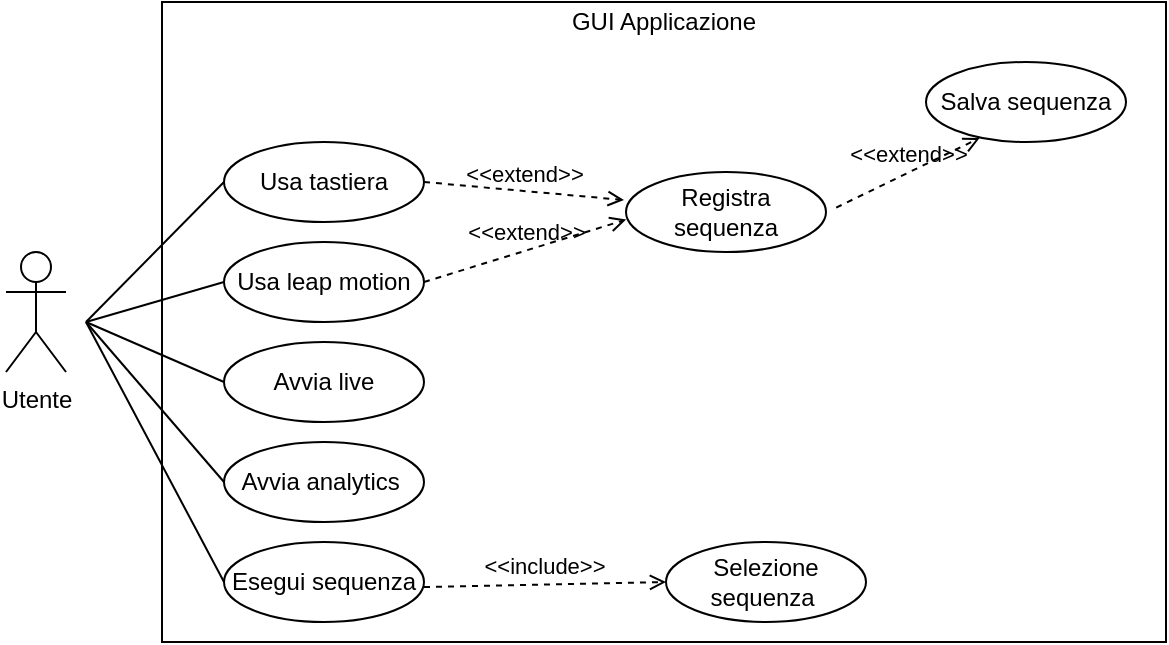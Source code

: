 <mxfile version="15.3.0" type="device"><diagram id="J19awK8JnD5kgZb9FAtD" name="Page-1"><mxGraphModel dx="716" dy="443" grid="1" gridSize="10" guides="1" tooltips="1" connect="1" arrows="1" fold="1" page="1" pageScale="1" pageWidth="827" pageHeight="1169" math="0" shadow="0"><root><mxCell id="0"/><mxCell id="1" parent="0"/><mxCell id="U6G1XPw6cTHbE5iH5S9L-22" value="" style="rounded=0;whiteSpace=wrap;html=1;" vertex="1" parent="1"><mxGeometry x="258" y="200" width="502" height="320" as="geometry"/></mxCell><mxCell id="U6G1XPw6cTHbE5iH5S9L-1" value="Utente" style="shape=umlActor;verticalLabelPosition=bottom;verticalAlign=top;html=1;outlineConnect=0;" vertex="1" parent="1"><mxGeometry x="180" y="325" width="30" height="60" as="geometry"/></mxCell><mxCell id="U6G1XPw6cTHbE5iH5S9L-3" value="Usa leap motion" style="ellipse;whiteSpace=wrap;html=1;align=center;" vertex="1" parent="1"><mxGeometry x="289" y="320" width="100" height="40" as="geometry"/></mxCell><mxCell id="U6G1XPw6cTHbE5iH5S9L-9" value="&amp;lt;&amp;lt;extend&amp;gt;&amp;gt;" style="html=1;verticalAlign=bottom;labelBackgroundColor=none;endArrow=open;endFill=0;dashed=1;entryX=0.001;entryY=0.595;entryDx=0;entryDy=0;exitX=1;exitY=0.5;exitDx=0;exitDy=0;entryPerimeter=0;" edge="1" parent="1" source="U6G1XPw6cTHbE5iH5S9L-3" target="U6G1XPw6cTHbE5iH5S9L-31"><mxGeometry x="0.002" width="160" relative="1" as="geometry"><mxPoint x="399" y="375" as="sourcePoint"/><mxPoint x="499" y="315" as="targetPoint"/><mxPoint as="offset"/></mxGeometry></mxCell><mxCell id="U6G1XPw6cTHbE5iH5S9L-10" value="Avvia live" style="ellipse;whiteSpace=wrap;html=1;align=center;" vertex="1" parent="1"><mxGeometry x="289" y="370" width="100" height="40" as="geometry"/></mxCell><mxCell id="U6G1XPw6cTHbE5iH5S9L-13" value="Avvia analytics&amp;nbsp;" style="ellipse;whiteSpace=wrap;html=1;align=center;" vertex="1" parent="1"><mxGeometry x="289" y="420" width="100" height="40" as="geometry"/></mxCell><mxCell id="U6G1XPw6cTHbE5iH5S9L-16" value="Salva sequenza" style="ellipse;whiteSpace=wrap;html=1;align=center;" vertex="1" parent="1"><mxGeometry x="640" y="230" width="100" height="40" as="geometry"/></mxCell><mxCell id="U6G1XPw6cTHbE5iH5S9L-18" value="&amp;lt;&amp;lt;extend&amp;gt;&amp;gt;" style="html=1;verticalAlign=bottom;labelBackgroundColor=none;endArrow=open;endFill=0;dashed=1;entryX=0.268;entryY=0.951;entryDx=0;entryDy=0;entryPerimeter=0;exitX=0.961;exitY=0.195;exitDx=0;exitDy=0;exitPerimeter=0;" edge="1" parent="1" target="U6G1XPw6cTHbE5iH5S9L-16"><mxGeometry x="0.009" width="160" relative="1" as="geometry"><mxPoint x="595.1" y="302.8" as="sourcePoint"/><mxPoint x="697.4" y="328.8" as="targetPoint"/><mxPoint as="offset"/></mxGeometry></mxCell><mxCell id="U6G1XPw6cTHbE5iH5S9L-30" value="Usa tastiera" style="ellipse;whiteSpace=wrap;html=1;align=center;" vertex="1" parent="1"><mxGeometry x="289" y="270" width="100" height="40" as="geometry"/></mxCell><mxCell id="U6G1XPw6cTHbE5iH5S9L-31" value="Registra sequenza" style="ellipse;whiteSpace=wrap;html=1;align=center;" vertex="1" parent="1"><mxGeometry x="490" y="285" width="100" height="40" as="geometry"/></mxCell><mxCell id="U6G1XPw6cTHbE5iH5S9L-32" value="&amp;lt;&amp;lt;extend&amp;gt;&amp;gt;" style="html=1;verticalAlign=bottom;labelBackgroundColor=none;endArrow=open;endFill=0;dashed=1;exitX=1;exitY=0.5;exitDx=0;exitDy=0;" edge="1" source="U6G1XPw6cTHbE5iH5S9L-30" parent="1"><mxGeometry x="0.002" width="160" relative="1" as="geometry"><mxPoint x="389" y="255" as="sourcePoint"/><mxPoint x="489" y="299" as="targetPoint"/><mxPoint as="offset"/></mxGeometry></mxCell><mxCell id="U6G1XPw6cTHbE5iH5S9L-34" value="GUI Applicazione" style="text;html=1;strokeColor=none;fillColor=none;align=center;verticalAlign=middle;whiteSpace=wrap;rounded=0;" vertex="1" parent="1"><mxGeometry x="449" y="200" width="120" height="20" as="geometry"/></mxCell><mxCell id="U6G1XPw6cTHbE5iH5S9L-36" value="" style="endArrow=none;html=1;entryX=0;entryY=0.5;entryDx=0;entryDy=0;" edge="1" parent="1" target="U6G1XPw6cTHbE5iH5S9L-30"><mxGeometry width="50" height="50" relative="1" as="geometry"><mxPoint x="220" y="360" as="sourcePoint"/><mxPoint x="250" y="270" as="targetPoint"/></mxGeometry></mxCell><mxCell id="U6G1XPw6cTHbE5iH5S9L-37" value="" style="endArrow=none;html=1;entryX=0;entryY=0.5;entryDx=0;entryDy=0;" edge="1" parent="1" target="U6G1XPw6cTHbE5iH5S9L-3"><mxGeometry width="50" height="50" relative="1" as="geometry"><mxPoint x="220" y="360" as="sourcePoint"/><mxPoint x="299.0" y="295" as="targetPoint"/></mxGeometry></mxCell><mxCell id="U6G1XPw6cTHbE5iH5S9L-38" value="" style="endArrow=none;html=1;entryX=0;entryY=0.5;entryDx=0;entryDy=0;" edge="1" parent="1" target="U6G1XPw6cTHbE5iH5S9L-10"><mxGeometry width="50" height="50" relative="1" as="geometry"><mxPoint x="220" y="360" as="sourcePoint"/><mxPoint x="289" y="415" as="targetPoint"/></mxGeometry></mxCell><mxCell id="U6G1XPw6cTHbE5iH5S9L-39" value="" style="endArrow=none;html=1;entryX=0;entryY=0.5;entryDx=0;entryDy=0;" edge="1" parent="1" target="U6G1XPw6cTHbE5iH5S9L-13"><mxGeometry width="50" height="50" relative="1" as="geometry"><mxPoint x="220" y="360" as="sourcePoint"/><mxPoint x="289" y="480" as="targetPoint"/></mxGeometry></mxCell><mxCell id="U6G1XPw6cTHbE5iH5S9L-42" value="Esegui sequenza" style="ellipse;whiteSpace=wrap;html=1;align=center;" vertex="1" parent="1"><mxGeometry x="289" y="470" width="100" height="40" as="geometry"/></mxCell><mxCell id="U6G1XPw6cTHbE5iH5S9L-43" value="" style="endArrow=none;html=1;" edge="1" parent="1"><mxGeometry width="50" height="50" relative="1" as="geometry"><mxPoint x="220" y="360" as="sourcePoint"/><mxPoint x="289" y="490" as="targetPoint"/></mxGeometry></mxCell><mxCell id="U6G1XPw6cTHbE5iH5S9L-49" value="Selezione sequenza&amp;nbsp;" style="ellipse;whiteSpace=wrap;html=1;align=center;" vertex="1" parent="1"><mxGeometry x="510" y="470" width="100" height="40" as="geometry"/></mxCell><mxCell id="U6G1XPw6cTHbE5iH5S9L-51" value="&amp;lt;&amp;lt;include&amp;gt;&amp;gt;" style="html=1;verticalAlign=bottom;labelBackgroundColor=none;endArrow=open;endFill=0;dashed=1;exitX=1;exitY=0.5;exitDx=0;exitDy=0;entryX=0;entryY=0.5;entryDx=0;entryDy=0;" edge="1" parent="1" target="U6G1XPw6cTHbE5iH5S9L-49"><mxGeometry width="160" relative="1" as="geometry"><mxPoint x="389" y="492.5" as="sourcePoint"/><mxPoint x="510" y="487.5" as="targetPoint"/></mxGeometry></mxCell></root></mxGraphModel></diagram></mxfile>